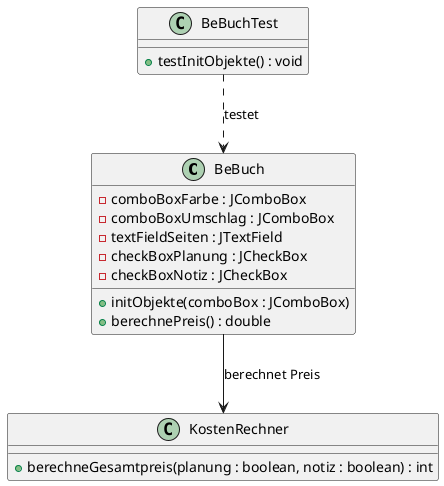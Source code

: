 @startuml

class BeBuch {
    - comboBoxFarbe : JComboBox
    - comboBoxUmschlag : JComboBox
    - textFieldSeiten : JTextField
    - checkBoxPlanung : JCheckBox
    - checkBoxNotiz : JCheckBox
    + initObjekte(comboBox : JComboBox)
    + berechnePreis() : double
}

class KostenRechner {
    + berechneGesamtpreis(planung : boolean, notiz : boolean) : int
}

class BeBuchTest {
    + testInitObjekte() : void
}

BeBuch --> KostenRechner : "berechnet Preis"
BeBuchTest ..> BeBuch : "testet"
@enduml

